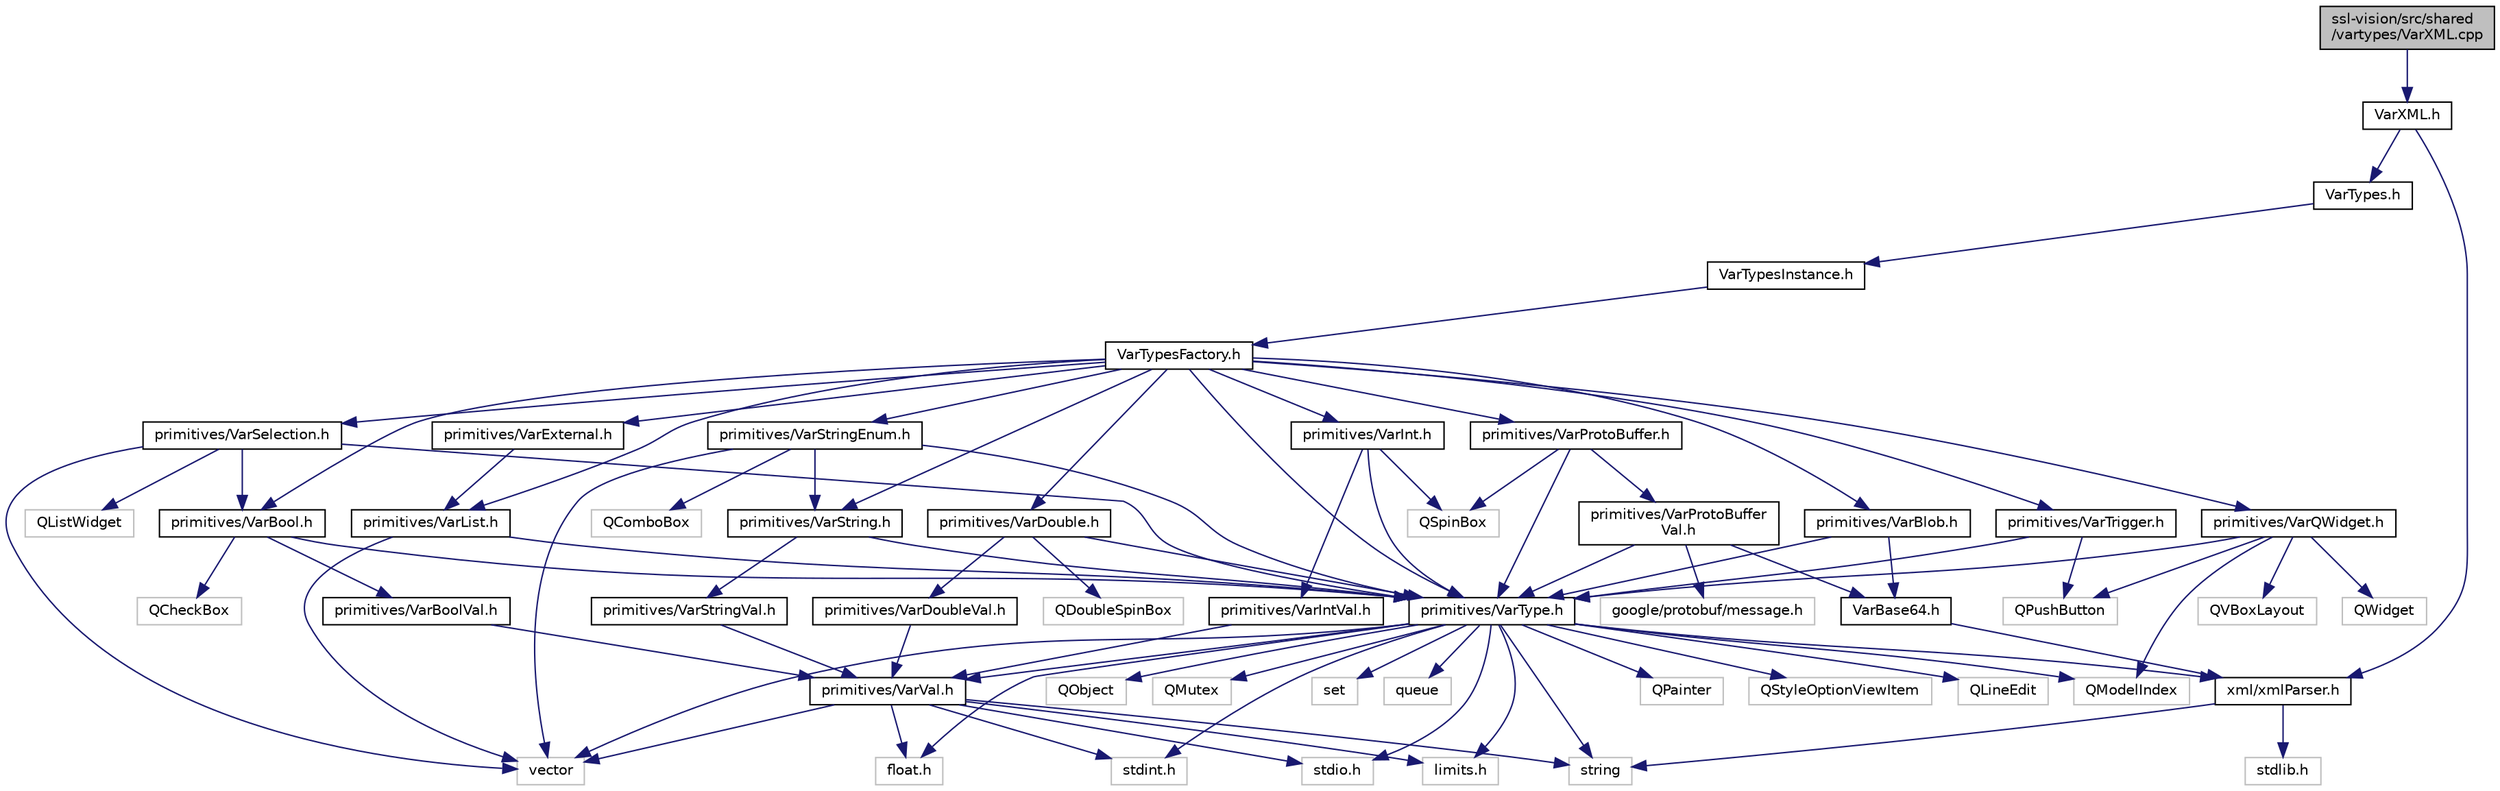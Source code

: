 digraph "ssl-vision/src/shared/vartypes/VarXML.cpp"
{
 // INTERACTIVE_SVG=YES
  edge [fontname="Helvetica",fontsize="10",labelfontname="Helvetica",labelfontsize="10"];
  node [fontname="Helvetica",fontsize="10",shape=record];
  Node1 [label="ssl-vision/src/shared\l/vartypes/VarXML.cpp",height=0.2,width=0.4,color="black", fillcolor="grey75", style="filled", fontcolor="black"];
  Node1 -> Node2 [color="midnightblue",fontsize="10",style="solid",fontname="Helvetica"];
  Node2 [label="VarXML.h",height=0.2,width=0.4,color="black", fillcolor="white", style="filled",URL="$d3/db1/_var_x_m_l_8h.html",tooltip="C++ Interface: VarXML. "];
  Node2 -> Node3 [color="midnightblue",fontsize="10",style="solid",fontname="Helvetica"];
  Node3 [label="VarTypes.h",height=0.2,width=0.4,color="black", fillcolor="white", style="filled",URL="$d1/d9a/_var_types_8h.html",tooltip="The main header for the VarTypes system. "];
  Node3 -> Node4 [color="midnightblue",fontsize="10",style="solid",fontname="Helvetica"];
  Node4 [label="VarTypesInstance.h",height=0.2,width=0.4,color="black", fillcolor="white", style="filled",URL="$df/de3/_var_types_instance_8h.html"];
  Node4 -> Node5 [color="midnightblue",fontsize="10",style="solid",fontname="Helvetica"];
  Node5 [label="VarTypesFactory.h",height=0.2,width=0.4,color="black", fillcolor="white", style="filled",URL="$d2/d10/_var_types_factory_8h.html"];
  Node5 -> Node6 [color="midnightblue",fontsize="10",style="solid",fontname="Helvetica"];
  Node6 [label="primitives/VarType.h",height=0.2,width=0.4,color="black", fillcolor="white", style="filled",URL="$d4/d8d/_var_type_8h.html",tooltip="C++ Interface: VarType. "];
  Node6 -> Node7 [color="midnightblue",fontsize="10",style="solid",fontname="Helvetica"];
  Node7 [label="stdint.h",height=0.2,width=0.4,color="grey75", fillcolor="white", style="filled"];
  Node6 -> Node8 [color="midnightblue",fontsize="10",style="solid",fontname="Helvetica"];
  Node8 [label="stdio.h",height=0.2,width=0.4,color="grey75", fillcolor="white", style="filled"];
  Node6 -> Node9 [color="midnightblue",fontsize="10",style="solid",fontname="Helvetica"];
  Node9 [label="string",height=0.2,width=0.4,color="grey75", fillcolor="white", style="filled"];
  Node6 -> Node10 [color="midnightblue",fontsize="10",style="solid",fontname="Helvetica"];
  Node10 [label="vector",height=0.2,width=0.4,color="grey75", fillcolor="white", style="filled"];
  Node6 -> Node11 [color="midnightblue",fontsize="10",style="solid",fontname="Helvetica"];
  Node11 [label="limits.h",height=0.2,width=0.4,color="grey75", fillcolor="white", style="filled"];
  Node6 -> Node12 [color="midnightblue",fontsize="10",style="solid",fontname="Helvetica"];
  Node12 [label="float.h",height=0.2,width=0.4,color="grey75", fillcolor="white", style="filled"];
  Node6 -> Node13 [color="midnightblue",fontsize="10",style="solid",fontname="Helvetica"];
  Node13 [label="set",height=0.2,width=0.4,color="grey75", fillcolor="white", style="filled"];
  Node6 -> Node14 [color="midnightblue",fontsize="10",style="solid",fontname="Helvetica"];
  Node14 [label="queue",height=0.2,width=0.4,color="grey75", fillcolor="white", style="filled"];
  Node6 -> Node15 [color="midnightblue",fontsize="10",style="solid",fontname="Helvetica"];
  Node15 [label="QPainter",height=0.2,width=0.4,color="grey75", fillcolor="white", style="filled"];
  Node6 -> Node16 [color="midnightblue",fontsize="10",style="solid",fontname="Helvetica"];
  Node16 [label="QStyleOptionViewItem",height=0.2,width=0.4,color="grey75", fillcolor="white", style="filled"];
  Node6 -> Node17 [color="midnightblue",fontsize="10",style="solid",fontname="Helvetica"];
  Node17 [label="QModelIndex",height=0.2,width=0.4,color="grey75", fillcolor="white", style="filled"];
  Node6 -> Node18 [color="midnightblue",fontsize="10",style="solid",fontname="Helvetica"];
  Node18 [label="QLineEdit",height=0.2,width=0.4,color="grey75", fillcolor="white", style="filled"];
  Node6 -> Node19 [color="midnightblue",fontsize="10",style="solid",fontname="Helvetica"];
  Node19 [label="primitives/VarVal.h",height=0.2,width=0.4,color="black", fillcolor="white", style="filled",URL="$d8/d4f/_var_val_8h.html"];
  Node19 -> Node7 [color="midnightblue",fontsize="10",style="solid",fontname="Helvetica"];
  Node19 -> Node8 [color="midnightblue",fontsize="10",style="solid",fontname="Helvetica"];
  Node19 -> Node9 [color="midnightblue",fontsize="10",style="solid",fontname="Helvetica"];
  Node19 -> Node10 [color="midnightblue",fontsize="10",style="solid",fontname="Helvetica"];
  Node19 -> Node11 [color="midnightblue",fontsize="10",style="solid",fontname="Helvetica"];
  Node19 -> Node12 [color="midnightblue",fontsize="10",style="solid",fontname="Helvetica"];
  Node6 -> Node20 [color="midnightblue",fontsize="10",style="solid",fontname="Helvetica"];
  Node20 [label="QObject",height=0.2,width=0.4,color="grey75", fillcolor="white", style="filled"];
  Node6 -> Node21 [color="midnightblue",fontsize="10",style="solid",fontname="Helvetica"];
  Node21 [label="xml/xmlParser.h",height=0.2,width=0.4,color="black", fillcolor="white", style="filled",URL="$d5/d31/xml_parser_8h.html"];
  Node21 -> Node22 [color="midnightblue",fontsize="10",style="solid",fontname="Helvetica"];
  Node22 [label="stdlib.h",height=0.2,width=0.4,color="grey75", fillcolor="white", style="filled"];
  Node21 -> Node9 [color="midnightblue",fontsize="10",style="solid",fontname="Helvetica"];
  Node6 -> Node23 [color="midnightblue",fontsize="10",style="solid",fontname="Helvetica"];
  Node23 [label="QMutex",height=0.2,width=0.4,color="grey75", fillcolor="white", style="filled"];
  Node5 -> Node24 [color="midnightblue",fontsize="10",style="solid",fontname="Helvetica"];
  Node24 [label="primitives/VarString.h",height=0.2,width=0.4,color="black", fillcolor="white", style="filled",URL="$d9/dc6/_var_string_8h.html",tooltip="C++ Interface: VarString. "];
  Node24 -> Node6 [color="midnightblue",fontsize="10",style="solid",fontname="Helvetica"];
  Node24 -> Node25 [color="midnightblue",fontsize="10",style="solid",fontname="Helvetica"];
  Node25 [label="primitives/VarStringVal.h",height=0.2,width=0.4,color="black", fillcolor="white", style="filled",URL="$d4/d5a/_var_string_val_8h.html",tooltip="C++ Interface: VarStringVal. "];
  Node25 -> Node19 [color="midnightblue",fontsize="10",style="solid",fontname="Helvetica"];
  Node5 -> Node26 [color="midnightblue",fontsize="10",style="solid",fontname="Helvetica"];
  Node26 [label="primitives/VarInt.h",height=0.2,width=0.4,color="black", fillcolor="white", style="filled",URL="$d4/d96/_var_int_8h.html",tooltip="C++ Interface: VarInt. "];
  Node26 -> Node6 [color="midnightblue",fontsize="10",style="solid",fontname="Helvetica"];
  Node26 -> Node27 [color="midnightblue",fontsize="10",style="solid",fontname="Helvetica"];
  Node27 [label="primitives/VarIntVal.h",height=0.2,width=0.4,color="black", fillcolor="white", style="filled",URL="$df/d23/_var_int_val_8h.html",tooltip="C++ Interface: VarIntVal. "];
  Node27 -> Node19 [color="midnightblue",fontsize="10",style="solid",fontname="Helvetica"];
  Node26 -> Node28 [color="midnightblue",fontsize="10",style="solid",fontname="Helvetica"];
  Node28 [label="QSpinBox",height=0.2,width=0.4,color="grey75", fillcolor="white", style="filled"];
  Node5 -> Node29 [color="midnightblue",fontsize="10",style="solid",fontname="Helvetica"];
  Node29 [label="primitives/VarBool.h",height=0.2,width=0.4,color="black", fillcolor="white", style="filled",URL="$de/de4/_var_bool_8h.html",tooltip="C++ Interface: VarBool. "];
  Node29 -> Node6 [color="midnightblue",fontsize="10",style="solid",fontname="Helvetica"];
  Node29 -> Node30 [color="midnightblue",fontsize="10",style="solid",fontname="Helvetica"];
  Node30 [label="primitives/VarBoolVal.h",height=0.2,width=0.4,color="black", fillcolor="white", style="filled",URL="$d2/d6b/_var_bool_val_8h.html",tooltip="C++ Interface: VarBoolVal. "];
  Node30 -> Node19 [color="midnightblue",fontsize="10",style="solid",fontname="Helvetica"];
  Node29 -> Node31 [color="midnightblue",fontsize="10",style="solid",fontname="Helvetica"];
  Node31 [label="QCheckBox",height=0.2,width=0.4,color="grey75", fillcolor="white", style="filled"];
  Node5 -> Node32 [color="midnightblue",fontsize="10",style="solid",fontname="Helvetica"];
  Node32 [label="primitives/VarDouble.h",height=0.2,width=0.4,color="black", fillcolor="white", style="filled",URL="$d9/d91/_var_double_8h.html",tooltip="C++ Interface: VarDouble. "];
  Node32 -> Node6 [color="midnightblue",fontsize="10",style="solid",fontname="Helvetica"];
  Node32 -> Node33 [color="midnightblue",fontsize="10",style="solid",fontname="Helvetica"];
  Node33 [label="primitives/VarDoubleVal.h",height=0.2,width=0.4,color="black", fillcolor="white", style="filled",URL="$d0/d05/_var_double_val_8h.html",tooltip="C++ Interface: VarDoubleVal. "];
  Node33 -> Node19 [color="midnightblue",fontsize="10",style="solid",fontname="Helvetica"];
  Node32 -> Node34 [color="midnightblue",fontsize="10",style="solid",fontname="Helvetica"];
  Node34 [label="QDoubleSpinBox",height=0.2,width=0.4,color="grey75", fillcolor="white", style="filled"];
  Node5 -> Node35 [color="midnightblue",fontsize="10",style="solid",fontname="Helvetica"];
  Node35 [label="primitives/VarBlob.h",height=0.2,width=0.4,color="black", fillcolor="white", style="filled",URL="$d7/d17/_var_blob_8h.html",tooltip="C++ Implementation: VarBlob. "];
  Node35 -> Node6 [color="midnightblue",fontsize="10",style="solid",fontname="Helvetica"];
  Node35 -> Node36 [color="midnightblue",fontsize="10",style="solid",fontname="Helvetica"];
  Node36 [label="VarBase64.h",height=0.2,width=0.4,color="black", fillcolor="white", style="filled",URL="$dd/d0c/_var_base64_8h.html",tooltip="C++ Interface: VarBase64. "];
  Node36 -> Node21 [color="midnightblue",fontsize="10",style="solid",fontname="Helvetica"];
  Node5 -> Node37 [color="midnightblue",fontsize="10",style="solid",fontname="Helvetica"];
  Node37 [label="primitives/VarList.h",height=0.2,width=0.4,color="black", fillcolor="white", style="filled",URL="$df/dc3/_var_list_8h.html",tooltip="C++ Interface: VarList. "];
  Node37 -> Node6 [color="midnightblue",fontsize="10",style="solid",fontname="Helvetica"];
  Node37 -> Node10 [color="midnightblue",fontsize="10",style="solid",fontname="Helvetica"];
  Node5 -> Node38 [color="midnightblue",fontsize="10",style="solid",fontname="Helvetica"];
  Node38 [label="primitives/VarStringEnum.h",height=0.2,width=0.4,color="black", fillcolor="white", style="filled",URL="$de/d75/_var_string_enum_8h.html",tooltip="C++ Interface: VarStringEnum. "];
  Node38 -> Node6 [color="midnightblue",fontsize="10",style="solid",fontname="Helvetica"];
  Node38 -> Node24 [color="midnightblue",fontsize="10",style="solid",fontname="Helvetica"];
  Node38 -> Node10 [color="midnightblue",fontsize="10",style="solid",fontname="Helvetica"];
  Node38 -> Node39 [color="midnightblue",fontsize="10",style="solid",fontname="Helvetica"];
  Node39 [label="QComboBox",height=0.2,width=0.4,color="grey75", fillcolor="white", style="filled"];
  Node5 -> Node40 [color="midnightblue",fontsize="10",style="solid",fontname="Helvetica"];
  Node40 [label="primitives/VarSelection.h",height=0.2,width=0.4,color="black", fillcolor="white", style="filled",URL="$d4/d13/_var_selection_8h.html",tooltip="C++ Interface: VarSelection. "];
  Node40 -> Node6 [color="midnightblue",fontsize="10",style="solid",fontname="Helvetica"];
  Node40 -> Node29 [color="midnightblue",fontsize="10",style="solid",fontname="Helvetica"];
  Node40 -> Node10 [color="midnightblue",fontsize="10",style="solid",fontname="Helvetica"];
  Node40 -> Node41 [color="midnightblue",fontsize="10",style="solid",fontname="Helvetica"];
  Node41 [label="QListWidget",height=0.2,width=0.4,color="grey75", fillcolor="white", style="filled"];
  Node5 -> Node42 [color="midnightblue",fontsize="10",style="solid",fontname="Helvetica"];
  Node42 [label="primitives/VarExternal.h",height=0.2,width=0.4,color="black", fillcolor="white", style="filled",URL="$d3/d58/_var_external_8h.html",tooltip="C++ Interface: VarExternal. "];
  Node42 -> Node37 [color="midnightblue",fontsize="10",style="solid",fontname="Helvetica"];
  Node5 -> Node43 [color="midnightblue",fontsize="10",style="solid",fontname="Helvetica"];
  Node43 [label="primitives/VarQWidget.h",height=0.2,width=0.4,color="black", fillcolor="white", style="filled",URL="$d1/d4e/_var_q_widget_8h.html",tooltip="C++ Interface: VarInt. "];
  Node43 -> Node6 [color="midnightblue",fontsize="10",style="solid",fontname="Helvetica"];
  Node43 -> Node44 [color="midnightblue",fontsize="10",style="solid",fontname="Helvetica"];
  Node44 [label="QWidget",height=0.2,width=0.4,color="grey75", fillcolor="white", style="filled"];
  Node43 -> Node17 [color="midnightblue",fontsize="10",style="solid",fontname="Helvetica"];
  Node43 -> Node45 [color="midnightblue",fontsize="10",style="solid",fontname="Helvetica"];
  Node45 [label="QVBoxLayout",height=0.2,width=0.4,color="grey75", fillcolor="white", style="filled"];
  Node43 -> Node46 [color="midnightblue",fontsize="10",style="solid",fontname="Helvetica"];
  Node46 [label="QPushButton",height=0.2,width=0.4,color="grey75", fillcolor="white", style="filled"];
  Node5 -> Node47 [color="midnightblue",fontsize="10",style="solid",fontname="Helvetica"];
  Node47 [label="primitives/VarTrigger.h",height=0.2,width=0.4,color="black", fillcolor="white", style="filled",URL="$d2/dfd/_var_trigger_8h.html",tooltip="C++ Interface: VarTrigger. "];
  Node47 -> Node6 [color="midnightblue",fontsize="10",style="solid",fontname="Helvetica"];
  Node47 -> Node46 [color="midnightblue",fontsize="10",style="solid",fontname="Helvetica"];
  Node5 -> Node48 [color="midnightblue",fontsize="10",style="solid",fontname="Helvetica"];
  Node48 [label="primitives/VarProtoBuffer.h",height=0.2,width=0.4,color="black", fillcolor="white", style="filled",URL="$d2/de8/_var_proto_buffer_8h.html",tooltip="C++ Interface: VarProtoBuffer. "];
  Node48 -> Node6 [color="midnightblue",fontsize="10",style="solid",fontname="Helvetica"];
  Node48 -> Node49 [color="midnightblue",fontsize="10",style="solid",fontname="Helvetica"];
  Node49 [label="primitives/VarProtoBuffer\lVal.h",height=0.2,width=0.4,color="black", fillcolor="white", style="filled",URL="$d9/d17/_var_proto_buffer_val_8h.html",tooltip="C++ Implementation: VarProtoBufferVal. "];
  Node49 -> Node6 [color="midnightblue",fontsize="10",style="solid",fontname="Helvetica"];
  Node49 -> Node50 [color="midnightblue",fontsize="10",style="solid",fontname="Helvetica"];
  Node50 [label="google/protobuf/message.h",height=0.2,width=0.4,color="grey75", fillcolor="white", style="filled"];
  Node49 -> Node36 [color="midnightblue",fontsize="10",style="solid",fontname="Helvetica"];
  Node48 -> Node28 [color="midnightblue",fontsize="10",style="solid",fontname="Helvetica"];
  Node2 -> Node21 [color="midnightblue",fontsize="10",style="solid",fontname="Helvetica"];
}
